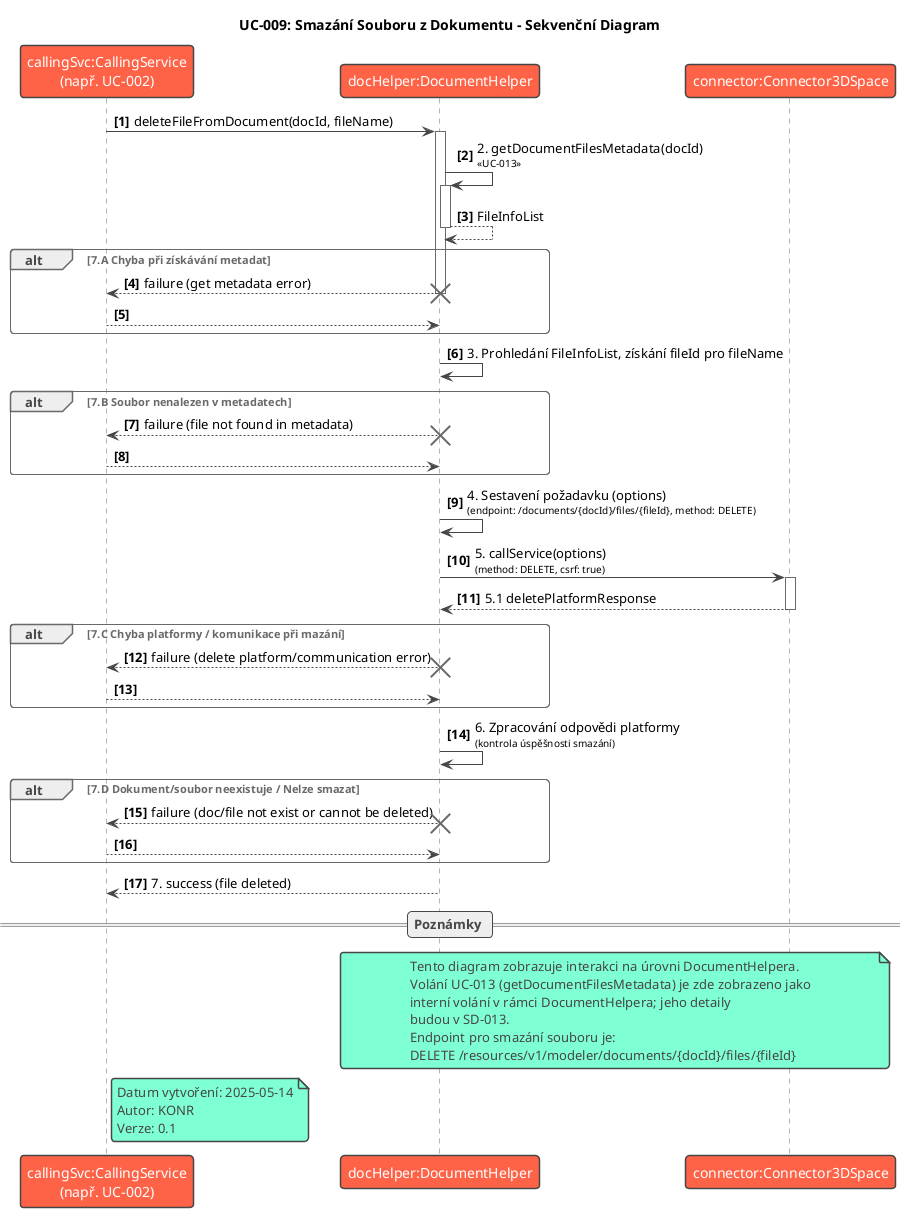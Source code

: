 @startuml SD-009_Delete_File_From_Document
!theme vibrant
title UC-009: Smazání Souboru z Dokumentu - Sekvenční Diagram

participant "callingSvc:CallingService\n(např. UC-002)" as CallingService
participant "docHelper:DocumentHelper" as DocumentHelper
participant "connector:Connector3DSpace" as Connector

autonumber "<b>[0]"

CallingService -> DocumentHelper : deleteFileFromDocument(docId, fileName)
activate DocumentHelper

DocumentHelper -> DocumentHelper : 2. getDocumentFilesMetadata(docId)\n<size:10><< UC-013 >></size>
activate DocumentHelper
' Předpokládáme, že UC-013 interně volá Connector, zde zjednodušeno
DocumentHelper --> DocumentHelper : FileInfoList
deactivate DocumentHelper

alt 7.A Chyba při získávání metadat
    DocumentHelper --> CallingService : failure (get metadata error)
    deactivate DocumentHelper
    destroy DocumentHelper
    return
end

DocumentHelper -> DocumentHelper : 3. Prohledání FileInfoList, získání fileId pro fileName

alt 7.B Soubor nenalezen v metadatech
    DocumentHelper --> CallingService : failure (file not found in metadata)
    deactivate DocumentHelper
    destroy DocumentHelper
    return
end

DocumentHelper -> DocumentHelper : 4. Sestavení požadavku (options)\n<size:10>(endpoint: /documents/{docId}/files/{fileId}, method: DELETE)</size>

DocumentHelper -> Connector : 5. callService(options)\n<size:10>(method: DELETE, csrf: true)</size>
activate Connector
Connector --> DocumentHelper : 5.1 deletePlatformResponse
deactivate Connector

alt 7.C Chyba platformy / komunikace při mazání
    DocumentHelper --> CallingService : failure (delete platform/communication error)
    deactivate DocumentHelper
    destroy DocumentHelper
    return
end

DocumentHelper -> DocumentHelper : 6. Zpracování odpovědi platformy\n<size:10>(kontrola úspěšnosti smazání)</size>

alt 7.D Dokument/soubor neexistuje / Nelze smazat
    DocumentHelper --> CallingService : failure (doc/file not exist or cannot be deleted)
    deactivate DocumentHelper
    destroy DocumentHelper
    return
end

DocumentHelper --> CallingService : 7. success (file deleted)
deactivate DocumentHelper

== Poznámky ==
note over DocumentHelper, Connector
  Tento diagram zobrazuje interakci na úrovni DocumentHelpera.
  Volání UC-013 (getDocumentFilesMetadata) je zde zobrazeno jako
  interní volání v rámci DocumentHelpera; jeho detaily
  budou v SD-013.
  Endpoint pro smazání souboru je:
  DELETE /resources/v1/modeler/documents/{docId}/files/{fileId}
end note

note right of CallingService
  Datum vytvoření: 2025-05-14
  Autor: KONR
  Verze: 0.1
end note

@enduml